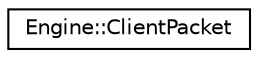 digraph G
{
  edge [fontname="Helvetica",fontsize="10",labelfontname="Helvetica",labelfontsize="10"];
  node [fontname="Helvetica",fontsize="10",shape=record];
  rankdir="LR";
  Node1 [label="Engine::ClientPacket",height=0.2,width=0.4,color="black", fillcolor="white", style="filled",URL="$struct_engine_1_1_client_packet.html"];
}
